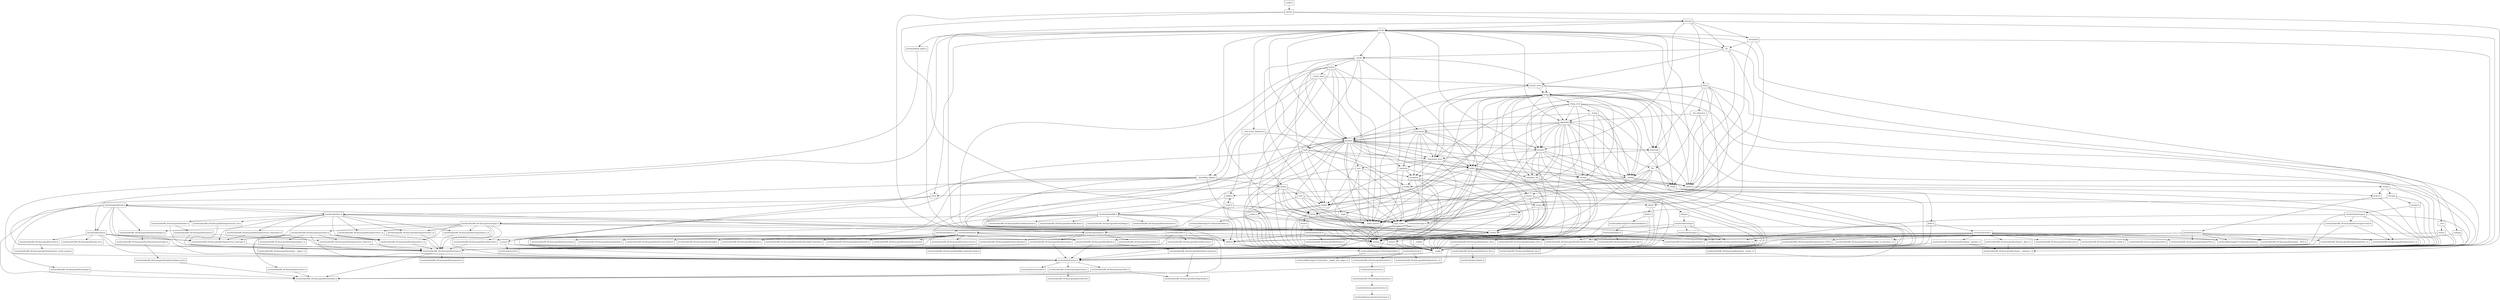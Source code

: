digraph "dependencies" {
  header_0 [ shape="box", label="\<stdin\>" ];
  header_1 [ shape="box", label="istream" ];
  header_10 [ shape="box", label="/usr/include/pthread.h" ];
  header_100 [ shape="box", label="/usr/include/x86_64-linux-gnu/bits/types/__fpos64_t.h" ];
  header_101 [ shape="box", label="/usr/include/x86_64-linux-gnu/bits/types/struct_FILE.h" ];
  header_102 [ shape="box", label="/usr/include/x86_64-linux-gnu/bits/types/cookie_io_functions_t.h" ];
  header_103 [ shape="box", label="/usr/include/x86_64-linux-gnu/bits/stdio_lim.h" ];
  header_104 [ shape="box", label="/usr/include/x86_64-linux-gnu/bits/sys_errlist.h" ];
  header_105 [ shape="box", label="/usr/include/x86_64-linux-gnu/bits/stdio.h" ];
  header_106 [ shape="box", label="memory" ];
  header_107 [ shape="box", label="typeinfo" ];
  header_108 [ shape="box", label="exception" ];
  header_109 [ shape="box", label="new" ];
  header_11 [ shape="box", label="version" ];
  header_110 [ shape="box", label="iterator" ];
  header_111 [ shape="box", label="__functional_base" ];
  header_112 [ shape="box", label="tuple" ];
  header_113 [ shape="box", label="stdexcept" ];
  header_114 [ shape="box", label="cassert" ];
  header_115 [ shape="box", label="/usr/include/assert.h" ];
  header_116 [ shape="box", label="atomic" ];
  header_117 [ shape="box", label="functional" ];
  header_118 [ shape="box", label="bit" ];
  header_119 [ shape="box", label="cwchar" ];
  header_12 [ shape="box", label="ostream" ];
  header_120 [ shape="box", label="cwctype" ];
  header_121 [ shape="box", label="cctype" ];
  header_122 [ shape="box", label="ctype.h" ];
  header_123 [ shape="box", label="/usr/include/ctype.h" ];
  header_124 [ shape="box", label="wctype.h" ];
  header_125 [ shape="box", label="/usr/include/wctype.h" ];
  header_126 [ shape="box", label="/usr/include/x86_64-linux-gnu/bits/wctype-wchar.h" ];
  header_127 [ shape="box", label="mutex" ];
  header_128 [ shape="box", label="__mutex_base" ];
  header_129 [ shape="box", label="chrono" ];
  header_13 [ shape="box", label="ios" ];
  header_130 [ shape="box", label="ctime" ];
  header_131 [ shape="box", label="/usr/include/time.h" ];
  header_132 [ shape="box", label="/usr/include/x86_64-linux-gnu/bits/time.h" ];
  header_133 [ shape="box", label="/usr/include/x86_64-linux-gnu/bits/timex.h" ];
  header_134 [ shape="box", label="/usr/include/x86_64-linux-gnu/bits/types/struct_tm.h" ];
  header_135 [ shape="box", label="/usr/include/x86_64-linux-gnu/bits/types/struct_itimerspec.h" ];
  header_136 [ shape="box", label="ratio" ];
  header_137 [ shape="box", label="climits" ];
  header_138 [ shape="box", label="limits.h" ];
  header_139 [ shape="box", label="/usr/local/lib/clang/10.0.0/include/limits.h" ];
  header_14 [ shape="box", label="iosfwd" ];
  header_140 [ shape="box", label="/usr/include/limits.h" ];
  header_141 [ shape="box", label="/usr/include/x86_64-linux-gnu/bits/posix1_lim.h" ];
  header_142 [ shape="box", label="/usr/include/x86_64-linux-gnu/bits/local_lim.h" ];
  header_143 [ shape="box", label="/usr/include/linux/limits.h" ];
  header_144 [ shape="box", label="/usr/include/x86_64-linux-gnu/bits/posix2_lim.h" ];
  header_145 [ shape="box", label="/usr/include/x86_64-linux-gnu/bits/xopen_lim.h" ];
  header_146 [ shape="box", label="/usr/include/x86_64-linux-gnu/bits/uio_lim.h" ];
  header_147 [ shape="box", label="system_error" ];
  header_148 [ shape="box", label="__errc" ];
  header_149 [ shape="box", label="cerrno" ];
  header_15 [ shape="box", label="wchar.h" ];
  header_150 [ shape="box", label="errno.h" ];
  header_151 [ shape="box", label="/usr/include/errno.h" ];
  header_152 [ shape="box", label="/usr/include/x86_64-linux-gnu/bits/errno.h" ];
  header_153 [ shape="box", label="/usr/include/linux/errno.h" ];
  header_154 [ shape="box", label="/usr/include/x86_64-linux-gnu/asm/errno.h" ];
  header_155 [ shape="box", label="/usr/include/asm-generic/errno.h" ];
  header_156 [ shape="box", label="/usr/include/asm-generic/errno-base.h" ];
  header_157 [ shape="box", label="/usr/include/x86_64-linux-gnu/bits/types/error_t.h" ];
  header_158 [ shape="box", label="__threading_support" ];
  header_159 [ shape="box", label="/usr/include/sched.h" ];
  header_16 [ shape="box", label="/usr/include/wchar.h" ];
  header_160 [ shape="box", label="/usr/include/x86_64-linux-gnu/bits/sched.h" ];
  header_161 [ shape="box", label="/usr/include/x86_64-linux-gnu/bits/types/struct_sched_param.h" ];
  header_162 [ shape="box", label="/usr/include/x86_64-linux-gnu/bits/cpu-set.h" ];
  header_163 [ shape="box", label="/usr/include/x86_64-linux-gnu/bits/setjmp.h" ];
  header_164 [ shape="box", label="locale.h" ];
  header_165 [ shape="box", label="/usr/include/locale.h" ];
  header_166 [ shape="box", label="/usr/include/x86_64-linux-gnu/bits/locale.h" ];
  header_167 [ shape="box", label="streambuf" ];
  header_168 [ shape="box", label="locale" ];
  header_169 [ shape="box", label="cstdarg" ];
  header_17 [ shape="box", label="/usr/include/x86_64-linux-gnu/bits/libc-header-start.h" ];
  header_170 [ shape="box", label="/usr/include/nl_types.h" ];
  header_171 [ shape="box", label="__bsd_locale_fallbacks.h" ];
  header_172 [ shape="box", label="bitset" ];
  header_173 [ shape="box", label="__bit_reference" ];
  header_18 [ shape="box", label="/usr/include/x86_64-linux-gnu/bits/floatn.h" ];
  header_19 [ shape="box", label="/usr/include/x86_64-linux-gnu/bits/floatn-common.h" ];
  header_2 [ shape="box", label="__config" ];
  header_20 [ shape="box", label="stddef.h" ];
  header_21 [ shape="box", label="/usr/local/lib/clang/10.0.0/include/stddef.h" ];
  header_22 [ shape="box", label="/usr/local/lib/clang/10.0.0/include/stdarg.h" ];
  header_23 [ shape="box", label="/usr/include/x86_64-linux-gnu/bits/wchar.h" ];
  header_24 [ shape="box", label="/usr/include/x86_64-linux-gnu/bits/types/wint_t.h" ];
  header_25 [ shape="box", label="/usr/include/x86_64-linux-gnu/bits/types/mbstate_t.h" ];
  header_26 [ shape="box", label="/usr/include/x86_64-linux-gnu/bits/types/__mbstate_t.h" ];
  header_27 [ shape="box", label="/usr/include/x86_64-linux-gnu/bits/types/__FILE.h" ];
  header_28 [ shape="box", label="/usr/include/x86_64-linux-gnu/bits/types/FILE.h" ];
  header_29 [ shape="box", label="/usr/include/x86_64-linux-gnu/bits/types/locale_t.h" ];
  header_3 [ shape="box", label="/usr/include/features.h" ];
  header_30 [ shape="box", label="/usr/include/x86_64-linux-gnu/bits/types/__locale_t.h" ];
  header_31 [ shape="box", label="__locale" ];
  header_32 [ shape="box", label="string" ];
  header_33 [ shape="box", label="string_view" ];
  header_34 [ shape="box", label="__string" ];
  header_35 [ shape="box", label="algorithm" ];
  header_36 [ shape="box", label="initializer_list" ];
  header_37 [ shape="box", label="cstddef" ];
  header_38 [ shape="box", label="/usr/local/lib/clang/10.0.0/include/__stddef_max_align_t.h" ];
  header_39 [ shape="box", label="__nullptr" ];
  header_4 [ shape="box", label="/usr/include/stdc-predef.h" ];
  header_40 [ shape="box", label="type_traits" ];
  header_41 [ shape="box", label="cstring" ];
  header_42 [ shape="box", label="string.h" ];
  header_43 [ shape="box", label="/usr/include/string.h" ];
  header_44 [ shape="box", label="/usr/include/strings.h" ];
  header_45 [ shape="box", label="utility" ];
  header_46 [ shape="box", label="__tuple" ];
  header_47 [ shape="box", label="cstdint" ];
  header_48 [ shape="box", label="stdint.h" ];
  header_49 [ shape="box", label="/usr/local/lib/clang/10.0.0/include/stdint.h" ];
  header_5 [ shape="box", label="/usr/include/x86_64-linux-gnu/sys/cdefs.h" ];
  header_50 [ shape="box", label="/usr/include/stdint.h" ];
  header_51 [ shape="box", label="/usr/include/x86_64-linux-gnu/bits/types.h" ];
  header_52 [ shape="box", label="/usr/include/x86_64-linux-gnu/bits/typesizes.h" ];
  header_53 [ shape="box", label="/usr/include/x86_64-linux-gnu/bits/stdint-intn.h" ];
  header_54 [ shape="box", label="/usr/include/x86_64-linux-gnu/bits/stdint-uintn.h" ];
  header_55 [ shape="box", label="__debug" ];
  header_56 [ shape="box", label="cstdlib" ];
  header_57 [ shape="box", label="stdlib.h" ];
  header_58 [ shape="box", label="/usr/include/stdlib.h" ];
  header_59 [ shape="box", label="/usr/include/x86_64-linux-gnu/bits/waitflags.h" ];
  header_6 [ shape="box", label="/usr/include/x86_64-linux-gnu/bits/wordsize.h" ];
  header_60 [ shape="box", label="/usr/include/x86_64-linux-gnu/bits/waitstatus.h" ];
  header_61 [ shape="box", label="/usr/include/x86_64-linux-gnu/sys/types.h" ];
  header_62 [ shape="box", label="/usr/include/x86_64-linux-gnu/bits/types/clock_t.h" ];
  header_63 [ shape="box", label="/usr/include/x86_64-linux-gnu/bits/types/clockid_t.h" ];
  header_64 [ shape="box", label="/usr/include/x86_64-linux-gnu/bits/types/time_t.h" ];
  header_65 [ shape="box", label="/usr/include/x86_64-linux-gnu/bits/types/timer_t.h" ];
  header_66 [ shape="box", label="/usr/include/endian.h" ];
  header_67 [ shape="box", label="/usr/include/x86_64-linux-gnu/bits/endian.h" ];
  header_68 [ shape="box", label="/usr/include/x86_64-linux-gnu/bits/byteswap.h" ];
  header_69 [ shape="box", label="/usr/include/x86_64-linux-gnu/bits/uintn-identity.h" ];
  header_7 [ shape="box", label="/usr/include/x86_64-linux-gnu/bits/long-double.h" ];
  header_70 [ shape="box", label="/usr/include/x86_64-linux-gnu/sys/select.h" ];
  header_71 [ shape="box", label="/usr/include/x86_64-linux-gnu/bits/select.h" ];
  header_72 [ shape="box", label="/usr/include/x86_64-linux-gnu/bits/types/sigset_t.h" ];
  header_73 [ shape="box", label="/usr/include/x86_64-linux-gnu/bits/types/__sigset_t.h" ];
  header_74 [ shape="box", label="/usr/include/x86_64-linux-gnu/bits/types/struct_timeval.h" ];
  header_75 [ shape="box", label="/usr/include/x86_64-linux-gnu/bits/types/struct_timespec.h" ];
  header_76 [ shape="box", label="/usr/include/x86_64-linux-gnu/bits/pthreadtypes.h" ];
  header_77 [ shape="box", label="/usr/include/x86_64-linux-gnu/bits/thread-shared-types.h" ];
  header_78 [ shape="box", label="/usr/include/x86_64-linux-gnu/bits/pthreadtypes-arch.h" ];
  header_79 [ shape="box", label="/usr/include/alloca.h" ];
  header_8 [ shape="box", label="/usr/include/x86_64-linux-gnu/gnu/stubs.h" ];
  header_80 [ shape="box", label="/usr/include/x86_64-linux-gnu/bits/stdlib-bsearch.h" ];
  header_81 [ shape="box", label="/usr/include/x86_64-linux-gnu/bits/stdlib-float.h" ];
  header_82 [ shape="box", label="math.h" ];
  header_83 [ shape="box", label="/usr/include/math.h" ];
  header_84 [ shape="box", label="/usr/include/x86_64-linux-gnu/bits/math-vector.h" ];
  header_85 [ shape="box", label="/usr/include/x86_64-linux-gnu/bits/libm-simd-decl-stubs.h" ];
  header_86 [ shape="box", label="/usr/include/x86_64-linux-gnu/bits/flt-eval-method.h" ];
  header_87 [ shape="box", label="/usr/include/x86_64-linux-gnu/bits/fp-logb.h" ];
  header_88 [ shape="box", label="/usr/include/x86_64-linux-gnu/bits/fp-fast.h" ];
  header_89 [ shape="box", label="/usr/include/x86_64-linux-gnu/bits/mathcalls-helper-functions.h" ];
  header_9 [ shape="box", label="/usr/include/x86_64-linux-gnu/gnu/stubs-64.h" ];
  header_90 [ shape="box", label="/usr/include/x86_64-linux-gnu/bits/mathcalls.h" ];
  header_91 [ shape="box", label="/usr/include/x86_64-linux-gnu/bits/mathcalls-narrow.h" ];
  header_92 [ shape="box", label="/usr/include/x86_64-linux-gnu/bits/iscanonical.h" ];
  header_93 [ shape="box", label="/usr/include/x86_64-linux-gnu/bits/mathinline.h" ];
  header_94 [ shape="box", label="limits" ];
  header_95 [ shape="box", label="__undef_macros" ];
  header_96 [ shape="box", label="cstdio" ];
  header_97 [ shape="box", label="stdio.h" ];
  header_98 [ shape="box", label="/usr/include/stdio.h" ];
  header_99 [ shape="box", label="/usr/include/x86_64-linux-gnu/bits/types/__fpos_t.h" ];
  header_118 -> header_11;
  header_118 -> header_55;
  header_118 -> header_2;
  header_118 -> header_40;
  header_118 -> header_94;
  header_118 -> header_95;
  header_119 -> header_15;
  header_119 -> header_2;
  header_119 -> header_120;
  header_61 -> header_70;
  header_61 -> header_51;
  header_61 -> header_53;
  header_61 -> header_20;
  header_61 -> header_63;
  header_61 -> header_62;
  header_61 -> header_65;
  header_61 -> header_3;
  header_61 -> header_66;
  header_61 -> header_76;
  header_61 -> header_64;
  header_63 -> header_51;
  header_62 -> header_51;
  header_65 -> header_51;
  header_64 -> header_51;
  header_66 -> header_69;
  header_66 -> header_68;
  header_66 -> header_3;
  header_66 -> header_67;
  header_69 -> header_51;
  header_68 -> header_51;
  header_68 -> header_3;
  header_160 -> header_161;
  header_167 -> header_14;
  header_167 -> header_95;
  header_167 -> header_2;
  header_167 -> header_13;
  header_114 -> header_115;
  header_114 -> header_2;
  header_165 -> header_29;
  header_165 -> header_166;
  header_165 -> header_3;
  header_165 -> header_20;
  header_164 -> header_2;
  header_164 -> header_165;
  header_115 -> header_3;
  header_163 -> header_6;
  header_72 -> header_73;
  header_70 -> header_51;
  header_70 -> header_72;
  header_70 -> header_71;
  header_70 -> header_3;
  header_70 -> header_74;
  header_70 -> header_75;
  header_70 -> header_64;
  header_71 -> header_6;
  header_76 -> header_77;
  header_77 -> header_78;
  header_74 -> header_51;
  header_75 -> header_51;
  header_116 -> header_47;
  header_116 -> header_37;
  header_116 -> header_2;
  header_116 -> header_11;
  header_116 -> header_40;
  header_117 -> header_11;
  header_117 -> header_45;
  header_117 -> header_2;
  header_117 -> header_108;
  header_117 -> header_40;
  header_117 -> header_107;
  header_117 -> header_106;
  header_117 -> header_112;
  header_117 -> header_111;
  header_78 -> header_6;
  header_79 -> header_3;
  header_79 -> header_20;
  header_112 -> header_11;
  header_112 -> header_37;
  header_112 -> header_46;
  header_112 -> header_45;
  header_112 -> header_2;
  header_112 -> header_40;
  header_112 -> header_111;
  header_113 -> header_14;
  header_113 -> header_2;
  header_113 -> header_108;
  header_110 -> header_14;
  header_110 -> header_11;
  header_110 -> header_36;
  header_110 -> header_37;
  header_110 -> header_55;
  header_110 -> header_2;
  header_110 -> header_40;
  header_110 -> header_111;
  header_111 -> header_45;
  header_111 -> header_109;
  header_111 -> header_108;
  header_111 -> header_40;
  header_111 -> header_2;
  header_111 -> header_107;
  header_169 -> header_2;
  header_169 -> header_22;
  header_168 -> header_170;
  header_168 -> header_11;
  header_168 -> header_13;
  header_168 -> header_35;
  header_168 -> header_55;
  header_168 -> header_56;
  header_168 -> header_31;
  header_168 -> header_130;
  header_168 -> header_169;
  header_168 -> header_2;
  header_168 -> header_94;
  header_168 -> header_95;
  header_168 -> header_96;
  header_168 -> header_106;
  header_168 -> header_167;
  header_168 -> header_110;
  header_168 -> header_171;
  header_47 -> header_2;
  header_47 -> header_48;
  header_46 -> header_37;
  header_46 -> header_2;
  header_46 -> header_40;
  header_45 -> header_11;
  header_45 -> header_36;
  header_45 -> header_37;
  header_45 -> header_55;
  header_45 -> header_47;
  header_45 -> header_46;
  header_45 -> header_2;
  header_45 -> header_41;
  header_45 -> header_40;
  header_44 -> header_29;
  header_44 -> header_3;
  header_44 -> header_20;
  header_43 -> header_44;
  header_43 -> header_17;
  header_43 -> header_29;
  header_43 -> header_20;
  header_42 -> header_43;
  header_42 -> header_2;
  header_41 -> header_2;
  header_41 -> header_42;
  header_40 -> header_37;
  header_40 -> header_2;
  header_40 -> header_11;
  header_107 -> header_47;
  header_107 -> header_37;
  header_107 -> header_2;
  header_107 -> header_108;
  header_106 -> header_14;
  header_106 -> header_95;
  header_106 -> header_114;
  header_106 -> header_11;
  header_106 -> header_37;
  header_106 -> header_47;
  header_106 -> header_116;
  header_106 -> header_45;
  header_106 -> header_109;
  header_106 -> header_41;
  header_106 -> header_40;
  header_106 -> header_94;
  header_106 -> header_2;
  header_106 -> header_107;
  header_106 -> header_112;
  header_106 -> header_113;
  header_106 -> header_110;
  header_106 -> header_111;
  header_101 -> header_51;
  header_100 -> header_51;
  header_100 -> header_26;
  header_49 -> header_50;
  header_48 -> header_2;
  header_48 -> header_49;
  header_5 -> header_6;
  header_5 -> header_7;
  header_2 -> header_3;
  header_3 -> header_4;
  header_3 -> header_5;
  header_3 -> header_8;
  header_0 -> header_1;
  header_1 -> header_95;
  header_1 -> header_2;
  header_1 -> header_11;
  header_1 -> header_12;
  header_8 -> header_9;
  header_58 -> header_59;
  header_58 -> header_17;
  header_58 -> header_29;
  header_58 -> header_80;
  header_58 -> header_18;
  header_58 -> header_20;
  header_58 -> header_61;
  header_58 -> header_60;
  header_58 -> header_81;
  header_58 -> header_79;
  header_50 -> header_17;
  header_50 -> header_51;
  header_50 -> header_53;
  header_50 -> header_54;
  header_50 -> header_23;
  header_50 -> header_6;
  header_51 -> header_6;
  header_51 -> header_52;
  header_51 -> header_3;
  header_53 -> header_51;
  header_54 -> header_51;
  header_55 -> header_14;
  header_55 -> header_37;
  header_55 -> header_96;
  header_55 -> header_2;
  header_55 -> header_56;
  header_56 -> header_2;
  header_56 -> header_57;
  header_57 -> header_58;
  header_57 -> header_82;
  header_57 -> header_2;
  header_130 -> header_131;
  header_130 -> header_2;
  header_131 -> header_63;
  header_131 -> header_29;
  header_131 -> header_20;
  header_131 -> header_132;
  header_131 -> header_62;
  header_131 -> header_134;
  header_131 -> header_64;
  header_131 -> header_75;
  header_131 -> header_65;
  header_131 -> header_135;
  header_131 -> header_3;
  header_132 -> header_51;
  header_132 -> header_133;
  header_133 -> header_51;
  header_133 -> header_74;
  header_134 -> header_51;
  header_135 -> header_51;
  header_135 -> header_75;
  header_136 -> header_47;
  header_136 -> header_95;
  header_136 -> header_40;
  header_136 -> header_2;
  header_136 -> header_137;
  header_137 -> header_138;
  header_137 -> header_2;
  header_138 -> header_139;
  header_138 -> header_2;
  header_139 -> header_140;
  header_29 -> header_30;
  header_25 -> header_26;
  header_21 -> header_38;
  header_20 -> header_21;
  header_127 -> header_11;
  header_127 -> header_158;
  header_127 -> header_47;
  header_127 -> header_2;
  header_127 -> header_95;
  header_127 -> header_117;
  header_127 -> header_106;
  header_127 -> header_112;
  header_127 -> header_128;
  header_126 -> header_51;
  header_126 -> header_66;
  header_126 -> header_24;
  header_125 -> header_51;
  header_125 -> header_126;
  header_125 -> header_3;
  header_125 -> header_29;
  header_125 -> header_24;
  header_124 -> header_125;
  header_124 -> header_2;
  header_123 -> header_51;
  header_123 -> header_29;
  header_123 -> header_3;
  header_123 -> header_66;
  header_122 -> header_123;
  header_122 -> header_2;
  header_121 -> header_2;
  header_121 -> header_122;
  header_120 -> header_124;
  header_120 -> header_2;
  header_120 -> header_121;
  header_129 -> header_11;
  header_129 -> header_130;
  header_129 -> header_2;
  header_129 -> header_136;
  header_129 -> header_40;
  header_129 -> header_94;
  header_129 -> header_95;
  header_128 -> header_95;
  header_128 -> header_158;
  header_128 -> header_2;
  header_128 -> header_147;
  header_128 -> header_129;
  header_39 -> header_2;
  header_36 -> header_37;
  header_36 -> header_2;
  header_37 -> header_21;
  header_37 -> header_2;
  header_37 -> header_11;
  header_37 -> header_39;
  header_34 -> header_35;
  header_34 -> header_55;
  header_34 -> header_2;
  header_34 -> header_95;
  header_34 -> header_96;
  header_34 -> header_106;
  header_35 -> header_95;
  header_35 -> header_118;
  header_35 -> header_36;
  header_35 -> header_37;
  header_35 -> header_55;
  header_35 -> header_45;
  header_35 -> header_2;
  header_35 -> header_41;
  header_35 -> header_40;
  header_35 -> header_117;
  header_35 -> header_106;
  header_35 -> header_110;
  header_35 -> header_11;
  header_32 -> header_14;
  header_32 -> header_11;
  header_32 -> header_36;
  header_32 -> header_35;
  header_32 -> header_33;
  header_32 -> header_55;
  header_32 -> header_47;
  header_32 -> header_45;
  header_32 -> header_2;
  header_32 -> header_41;
  header_32 -> header_119;
  header_32 -> header_95;
  header_32 -> header_96;
  header_32 -> header_106;
  header_32 -> header_40;
  header_32 -> header_113;
  header_32 -> header_110;
  header_32 -> header_111;
  header_33 -> header_11;
  header_33 -> header_34;
  header_33 -> header_35;
  header_33 -> header_55;
  header_33 -> header_2;
  header_33 -> header_94;
  header_33 -> header_95;
  header_33 -> header_113;
  header_33 -> header_110;
  header_31 -> header_47;
  header_31 -> header_32;
  header_31 -> header_127;
  header_31 -> header_45;
  header_31 -> header_2;
  header_31 -> header_121;
  header_31 -> header_106;
  header_31 -> header_164;
  header_152 -> header_153;
  header_153 -> header_154;
  header_150 -> header_151;
  header_150 -> header_2;
  header_151 -> header_152;
  header_151 -> header_3;
  header_151 -> header_157;
  header_154 -> header_155;
  header_155 -> header_156;
  header_158 -> header_14;
  header_158 -> header_150;
  header_158 -> header_10;
  header_158 -> header_159;
  header_158 -> header_2;
  header_158 -> header_95;
  header_158 -> header_129;
  header_159 -> header_51;
  header_159 -> header_20;
  header_159 -> header_64;
  header_159 -> header_75;
  header_159 -> header_162;
  header_159 -> header_160;
  header_159 -> header_3;
  header_109 -> header_37;
  header_109 -> header_11;
  header_109 -> header_2;
  header_109 -> header_108;
  header_109 -> header_40;
  header_108 -> header_37;
  header_108 -> header_2;
  header_108 -> header_11;
  header_108 -> header_56;
  header_108 -> header_40;
  header_83 -> header_17;
  header_83 -> header_90;
  header_83 -> header_51;
  header_83 -> header_18;
  header_83 -> header_91;
  header_83 -> header_89;
  header_83 -> header_88;
  header_83 -> header_93;
  header_83 -> header_87;
  header_83 -> header_86;
  header_83 -> header_92;
  header_83 -> header_84;
  header_82 -> header_83;
  header_82 -> header_94;
  header_82 -> header_40;
  header_82 -> header_2;
  header_82 -> header_57;
  header_84 -> header_85;
  header_141 -> header_6;
  header_141 -> header_142;
  header_140 -> header_141;
  header_140 -> header_17;
  header_140 -> header_145;
  header_140 -> header_144;
  header_142 -> header_143;
  header_145 -> header_146;
  header_147 -> header_148;
  header_147 -> header_111;
  header_147 -> header_32;
  header_147 -> header_113;
  header_147 -> header_40;
  header_149 -> header_150;
  header_149 -> header_2;
  header_148 -> header_149;
  header_148 -> header_2;
  header_102 -> header_51;
  header_14 -> header_15;
  header_14 -> header_2;
  header_15 -> header_16;
  header_15 -> header_2;
  header_16 -> header_17;
  header_16 -> header_29;
  header_16 -> header_28;
  header_16 -> header_25;
  header_16 -> header_24;
  header_16 -> header_27;
  header_16 -> header_18;
  header_16 -> header_20;
  header_16 -> header_23;
  header_16 -> header_22;
  header_17 -> header_3;
  header_10 -> header_75;
  header_10 -> header_159;
  header_10 -> header_6;
  header_10 -> header_131;
  header_10 -> header_76;
  header_10 -> header_3;
  header_10 -> header_66;
  header_10 -> header_163;
  header_11 -> header_2;
  header_12 -> header_11;
  header_12 -> header_172;
  header_12 -> header_13;
  header_12 -> header_168;
  header_12 -> header_2;
  header_12 -> header_167;
  header_12 -> header_110;
  header_13 -> header_14;
  header_13 -> header_116;
  header_13 -> header_2;
  header_13 -> header_147;
  header_13 -> header_31;
  header_18 -> header_3;
  header_18 -> header_19;
  header_19 -> header_7;
  header_19 -> header_3;
  header_98 -> header_17;
  header_98 -> header_28;
  header_98 -> header_51;
  header_98 -> header_27;
  header_98 -> header_20;
  header_98 -> header_22;
  header_98 -> header_99;
  header_98 -> header_105;
  header_98 -> header_104;
  header_98 -> header_101;
  header_98 -> header_100;
  header_98 -> header_103;
  header_98 -> header_102;
  header_99 -> header_51;
  header_99 -> header_26;
  header_94 -> header_95;
  header_94 -> header_2;
  header_94 -> header_11;
  header_94 -> header_40;
  header_96 -> header_97;
  header_96 -> header_2;
  header_97 -> header_98;
  header_97 -> header_2;
  header_170 -> header_3;
  header_171 -> header_22;
  header_171 -> header_106;
  header_171 -> header_57;
  header_172 -> header_14;
  header_172 -> header_173;
  header_172 -> header_37;
  header_172 -> header_32;
  header_172 -> header_2;
  header_172 -> header_137;
  header_172 -> header_95;
  header_172 -> header_113;
  header_172 -> header_111;
  header_173 -> header_95;
  header_173 -> header_35;
  header_173 -> header_2;
  header_173 -> header_118;
}